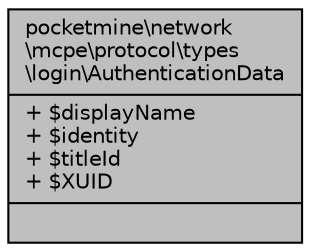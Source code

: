 digraph "pocketmine\network\mcpe\protocol\types\login\AuthenticationData"
{
 // INTERACTIVE_SVG=YES
 // LATEX_PDF_SIZE
  edge [fontname="Helvetica",fontsize="10",labelfontname="Helvetica",labelfontsize="10"];
  node [fontname="Helvetica",fontsize="10",shape=record];
  Node1 [label="{pocketmine\\network\l\\mcpe\\protocol\\types\l\\login\\AuthenticationData\n|+ $displayName\l+ $identity\l+ $titleId\l+ $XUID\l|}",height=0.2,width=0.4,color="black", fillcolor="grey75", style="filled", fontcolor="black",tooltip=" "];
}
